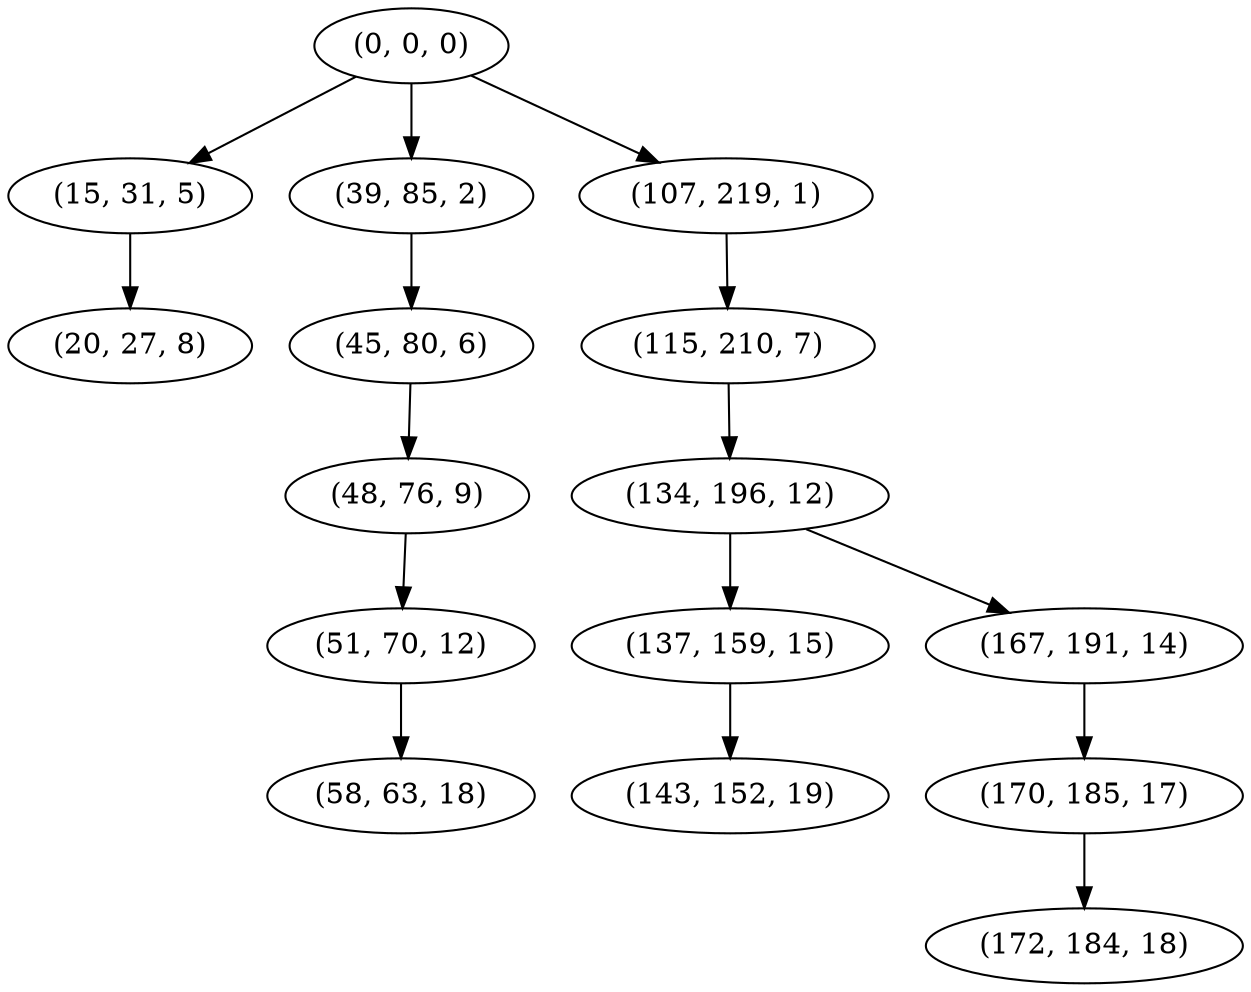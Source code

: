 digraph tree {
    "(0, 0, 0)";
    "(15, 31, 5)";
    "(20, 27, 8)";
    "(39, 85, 2)";
    "(45, 80, 6)";
    "(48, 76, 9)";
    "(51, 70, 12)";
    "(58, 63, 18)";
    "(107, 219, 1)";
    "(115, 210, 7)";
    "(134, 196, 12)";
    "(137, 159, 15)";
    "(143, 152, 19)";
    "(167, 191, 14)";
    "(170, 185, 17)";
    "(172, 184, 18)";
    "(0, 0, 0)" -> "(15, 31, 5)";
    "(0, 0, 0)" -> "(39, 85, 2)";
    "(0, 0, 0)" -> "(107, 219, 1)";
    "(15, 31, 5)" -> "(20, 27, 8)";
    "(39, 85, 2)" -> "(45, 80, 6)";
    "(45, 80, 6)" -> "(48, 76, 9)";
    "(48, 76, 9)" -> "(51, 70, 12)";
    "(51, 70, 12)" -> "(58, 63, 18)";
    "(107, 219, 1)" -> "(115, 210, 7)";
    "(115, 210, 7)" -> "(134, 196, 12)";
    "(134, 196, 12)" -> "(137, 159, 15)";
    "(134, 196, 12)" -> "(167, 191, 14)";
    "(137, 159, 15)" -> "(143, 152, 19)";
    "(167, 191, 14)" -> "(170, 185, 17)";
    "(170, 185, 17)" -> "(172, 184, 18)";
}
